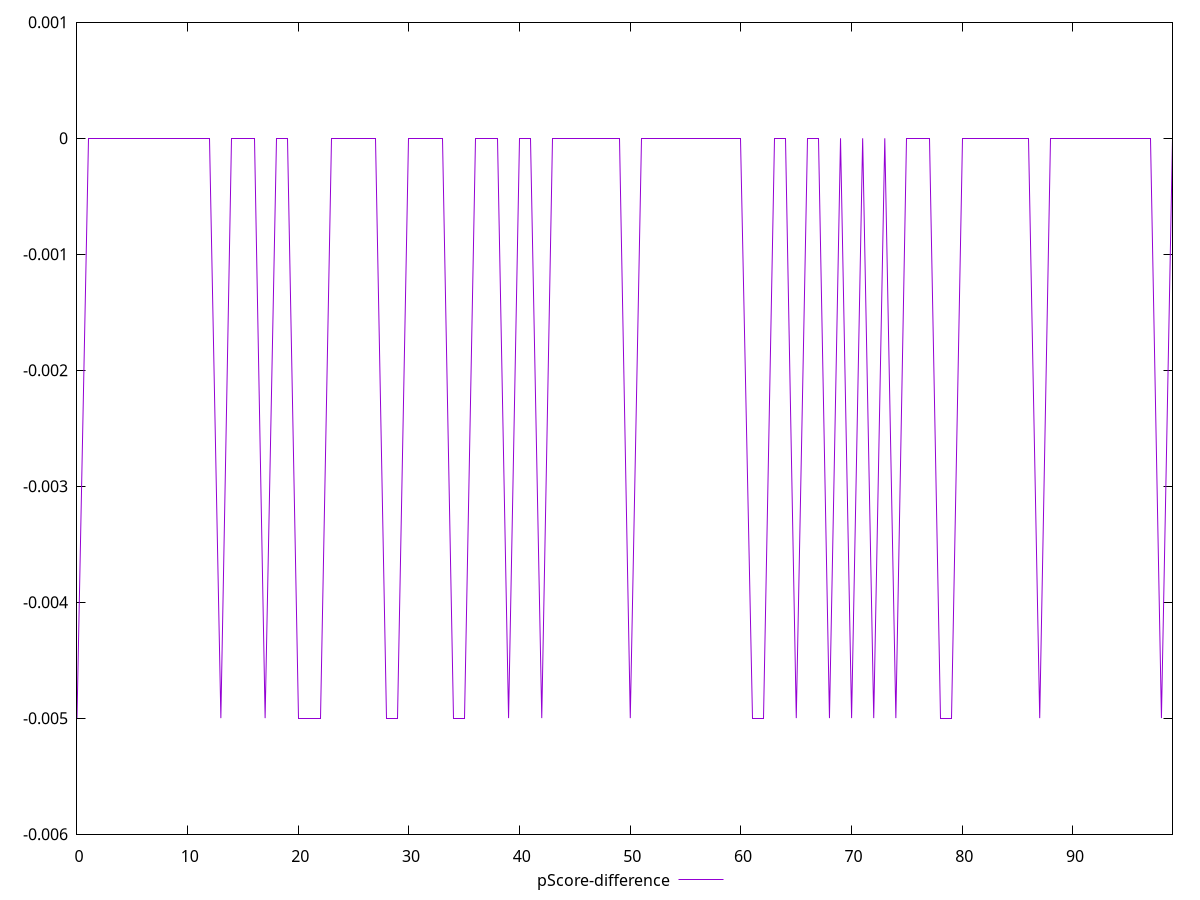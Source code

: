 reset

$pScoreDifference <<EOF
0 -0.0050000000000000044
1 0
2 0
3 0
4 0
5 0
6 0
7 0
8 0
9 0
10 0
11 0
12 0
13 -0.0050000000000000044
14 0
15 0
16 0
17 -0.0050000000000000044
18 0
19 0
20 -0.0050000000000000044
21 -0.0050000000000000044
22 -0.0050000000000000044
23 0
24 0
25 0
26 0
27 0
28 -0.0050000000000000044
29 -0.0050000000000000044
30 0
31 0
32 0
33 0
34 -0.0050000000000000044
35 -0.0050000000000000044
36 0
37 0
38 0
39 -0.0050000000000000044
40 0
41 0
42 -0.0050000000000000044
43 0
44 0
45 0
46 0
47 0
48 0
49 0
50 -0.0050000000000000044
51 0
52 0
53 0
54 0
55 0
56 0
57 0
58 0
59 0
60 0
61 -0.0050000000000000044
62 -0.0050000000000000044
63 0
64 0
65 -0.0050000000000000044
66 0
67 0
68 -0.0050000000000000044
69 0
70 -0.0050000000000000044
71 0
72 -0.0050000000000000044
73 0
74 -0.0050000000000000044
75 0
76 0
77 0
78 -0.0050000000000000044
79 -0.0050000000000000044
80 0
81 0
82 0
83 0
84 0
85 0
86 0
87 -0.0050000000000000044
88 0
89 0
90 0
91 0
92 0
93 0
94 0
95 0
96 0
97 0
98 -0.0050000000000000044
99 0
EOF

set key outside below
set xrange [0:99]
set yrange [-0.0060000000000000045:0.001]
set trange [-0.0060000000000000045:0.001]
set terminal svg size 640, 500 enhanced background rgb 'white'
set output "reports/report_00033_2021-03-01T14-23-16.841Z/legacy-javascript/samples/astro-inner-cached/pScore-difference/values.svg"

plot $pScoreDifference title "pScore-difference" with line

reset
